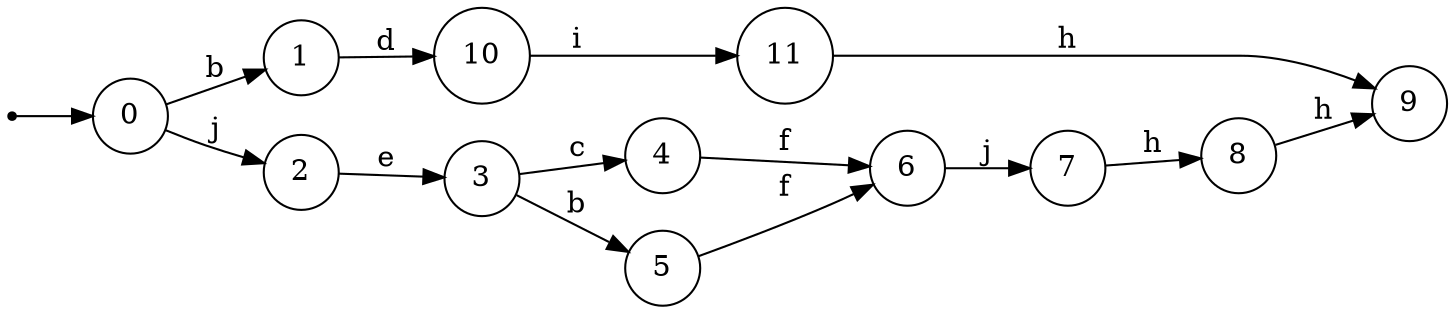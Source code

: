 digraph finite_state_machine {
rankdir=LR;
size="20,20";
node [shape = point]; "dummy0"
node [shape = circle]; "0";
"dummy0" -> "0";
node [shape = circle]; "1";
node [shape = circle]; "2";
node [shape = circle]; "3";
node [shape = circle]; "4";
node [shape = circle]; "5";
node [shape = circle]; "6";
node [shape = circle]; "7";
node [shape = circle]; "8";
node [shape = circle]; "9";
node [shape = circle]; "10";
node [shape = circle]; "11";
"0" -> "1" [label = "b"];
 "0" -> "2" [label = "j"];
 "2" -> "3" [label = "e"];
 "3" -> "4" [label = "c"];
 "3" -> "5" [label = "b"];
 "5" -> "6" [label = "f"];
 "6" -> "7" [label = "j"];
 "7" -> "8" [label = "h"];
 "8" -> "9" [label = "h"];
 "4" -> "6" [label = "f"];
 "1" -> "10" [label = "d"];
 "10" -> "11" [label = "i"];
 "11" -> "9" [label = "h"];
 }
